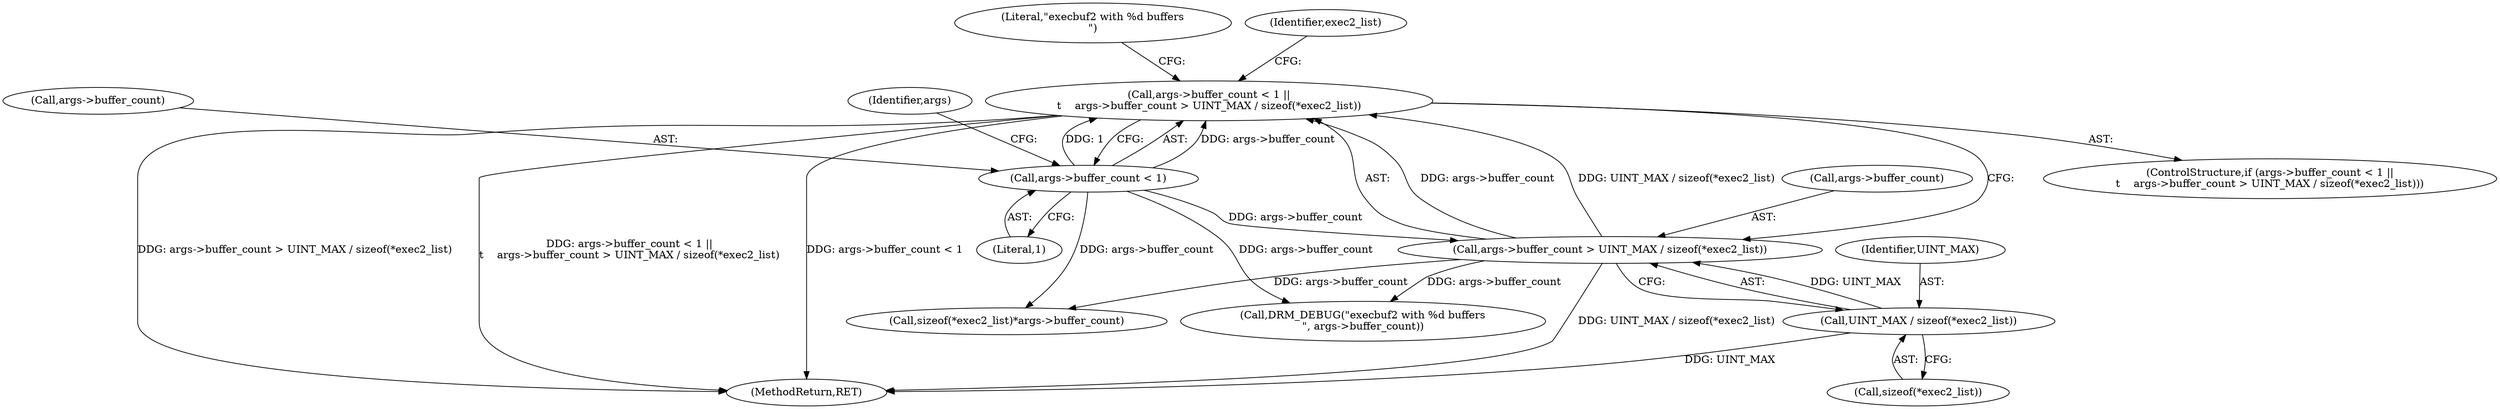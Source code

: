 digraph "0_linux_ed8cd3b2cd61004cab85380c52b1817aca1ca49b@API" {
"1000116" [label="(Call,args->buffer_count < 1 ||\n\t    args->buffer_count > UINT_MAX / sizeof(*exec2_list))"];
"1000117" [label="(Call,args->buffer_count < 1)"];
"1000122" [label="(Call,args->buffer_count > UINT_MAX / sizeof(*exec2_list))"];
"1000126" [label="(Call,UINT_MAX / sizeof(*exec2_list))"];
"1000122" [label="(Call,args->buffer_count > UINT_MAX / sizeof(*exec2_list))"];
"1000262" [label="(MethodReturn,RET)"];
"1000126" [label="(Call,UINT_MAX / sizeof(*exec2_list))"];
"1000127" [label="(Identifier,UINT_MAX)"];
"1000123" [label="(Call,args->buffer_count)"];
"1000121" [label="(Literal,1)"];
"1000133" [label="(Literal,\"execbuf2 with %d buffers\n\")"];
"1000128" [label="(Call,sizeof(*exec2_list))"];
"1000116" [label="(Call,args->buffer_count < 1 ||\n\t    args->buffer_count > UINT_MAX / sizeof(*exec2_list))"];
"1000118" [label="(Call,args->buffer_count)"];
"1000143" [label="(Call,sizeof(*exec2_list)*args->buffer_count)"];
"1000141" [label="(Identifier,exec2_list)"];
"1000115" [label="(ControlStructure,if (args->buffer_count < 1 ||\n\t    args->buffer_count > UINT_MAX / sizeof(*exec2_list)))"];
"1000132" [label="(Call,DRM_DEBUG(\"execbuf2 with %d buffers\n\", args->buffer_count))"];
"1000124" [label="(Identifier,args)"];
"1000117" [label="(Call,args->buffer_count < 1)"];
"1000116" -> "1000115"  [label="AST: "];
"1000116" -> "1000117"  [label="CFG: "];
"1000116" -> "1000122"  [label="CFG: "];
"1000117" -> "1000116"  [label="AST: "];
"1000122" -> "1000116"  [label="AST: "];
"1000133" -> "1000116"  [label="CFG: "];
"1000141" -> "1000116"  [label="CFG: "];
"1000116" -> "1000262"  [label="DDG: args->buffer_count < 1"];
"1000116" -> "1000262"  [label="DDG: args->buffer_count > UINT_MAX / sizeof(*exec2_list)"];
"1000116" -> "1000262"  [label="DDG: args->buffer_count < 1 ||\n\t    args->buffer_count > UINT_MAX / sizeof(*exec2_list)"];
"1000117" -> "1000116"  [label="DDG: args->buffer_count"];
"1000117" -> "1000116"  [label="DDG: 1"];
"1000122" -> "1000116"  [label="DDG: args->buffer_count"];
"1000122" -> "1000116"  [label="DDG: UINT_MAX / sizeof(*exec2_list)"];
"1000117" -> "1000121"  [label="CFG: "];
"1000118" -> "1000117"  [label="AST: "];
"1000121" -> "1000117"  [label="AST: "];
"1000124" -> "1000117"  [label="CFG: "];
"1000117" -> "1000122"  [label="DDG: args->buffer_count"];
"1000117" -> "1000132"  [label="DDG: args->buffer_count"];
"1000117" -> "1000143"  [label="DDG: args->buffer_count"];
"1000122" -> "1000126"  [label="CFG: "];
"1000123" -> "1000122"  [label="AST: "];
"1000126" -> "1000122"  [label="AST: "];
"1000122" -> "1000262"  [label="DDG: UINT_MAX / sizeof(*exec2_list)"];
"1000126" -> "1000122"  [label="DDG: UINT_MAX"];
"1000122" -> "1000132"  [label="DDG: args->buffer_count"];
"1000122" -> "1000143"  [label="DDG: args->buffer_count"];
"1000126" -> "1000128"  [label="CFG: "];
"1000127" -> "1000126"  [label="AST: "];
"1000128" -> "1000126"  [label="AST: "];
"1000126" -> "1000262"  [label="DDG: UINT_MAX"];
}
